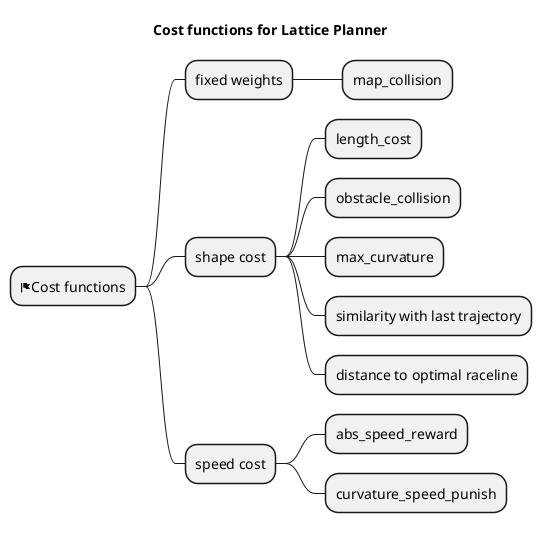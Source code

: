 @startmindmap
'https://plantuml.com/mindmap-diagram

title Cost functions for Lattice Planner

* <&flag>Cost functions

** fixed weights
*** map_collision

** shape cost
*** length_cost
*** obstacle_collision
*** max_curvature
*** similarity with last trajectory
*** distance to optimal raceline

** speed cost
*** abs_speed_reward
*** curvature_speed_punish
'*** <s>Raspmbc</s> => OSMC
'*** <s>Raspyfi</s> => Volumio

'header
'My super header
'endheader

'center footer My super footer
'
'legend right
'  Short
'  legend
'endlegend
@endmindmap

